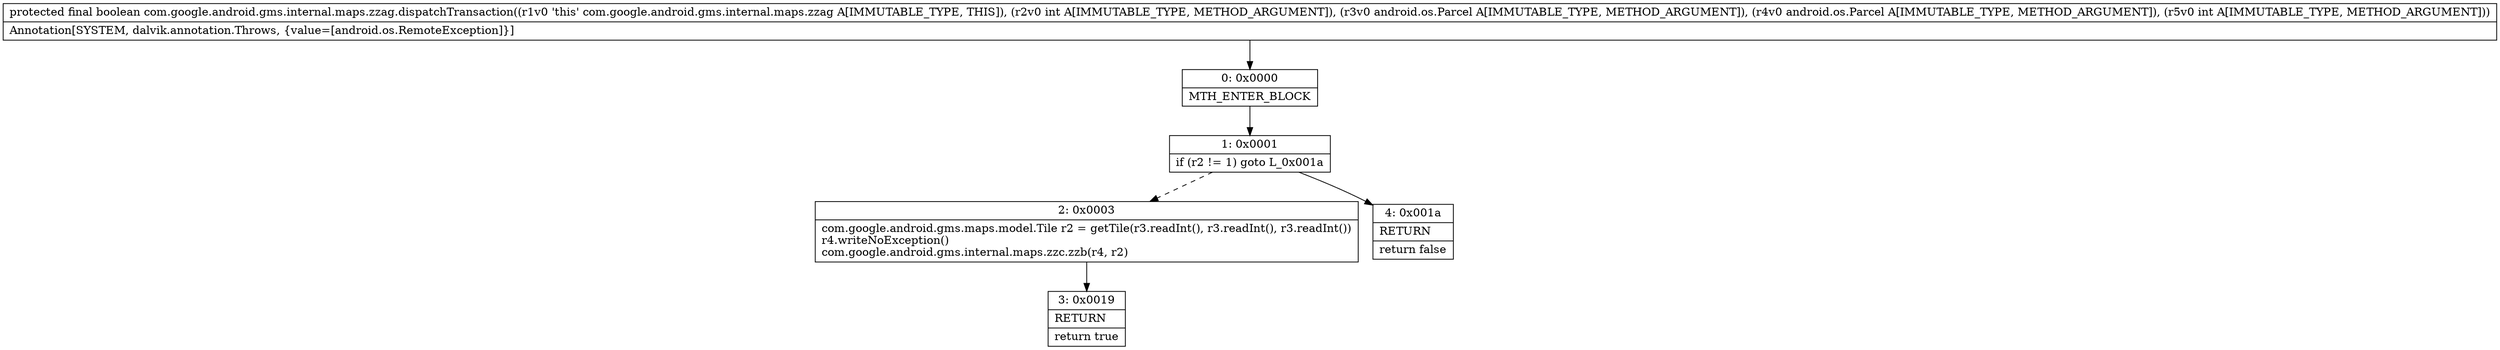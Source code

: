digraph "CFG forcom.google.android.gms.internal.maps.zzag.dispatchTransaction(ILandroid\/os\/Parcel;Landroid\/os\/Parcel;I)Z" {
Node_0 [shape=record,label="{0\:\ 0x0000|MTH_ENTER_BLOCK\l}"];
Node_1 [shape=record,label="{1\:\ 0x0001|if (r2 != 1) goto L_0x001a\l}"];
Node_2 [shape=record,label="{2\:\ 0x0003|com.google.android.gms.maps.model.Tile r2 = getTile(r3.readInt(), r3.readInt(), r3.readInt())\lr4.writeNoException()\lcom.google.android.gms.internal.maps.zzc.zzb(r4, r2)\l}"];
Node_3 [shape=record,label="{3\:\ 0x0019|RETURN\l|return true\l}"];
Node_4 [shape=record,label="{4\:\ 0x001a|RETURN\l|return false\l}"];
MethodNode[shape=record,label="{protected final boolean com.google.android.gms.internal.maps.zzag.dispatchTransaction((r1v0 'this' com.google.android.gms.internal.maps.zzag A[IMMUTABLE_TYPE, THIS]), (r2v0 int A[IMMUTABLE_TYPE, METHOD_ARGUMENT]), (r3v0 android.os.Parcel A[IMMUTABLE_TYPE, METHOD_ARGUMENT]), (r4v0 android.os.Parcel A[IMMUTABLE_TYPE, METHOD_ARGUMENT]), (r5v0 int A[IMMUTABLE_TYPE, METHOD_ARGUMENT]))  | Annotation[SYSTEM, dalvik.annotation.Throws, \{value=[android.os.RemoteException]\}]\l}"];
MethodNode -> Node_0;
Node_0 -> Node_1;
Node_1 -> Node_2[style=dashed];
Node_1 -> Node_4;
Node_2 -> Node_3;
}

